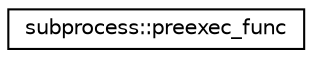 digraph "Graphical Class Hierarchy"
{
  edge [fontname="Helvetica",fontsize="10",labelfontname="Helvetica",labelfontsize="10"];
  node [fontname="Helvetica",fontsize="10",shape=record];
  rankdir="LR";
  Node0 [label="subprocess::preexec_func",height=0.2,width=0.4,color="black", fillcolor="white", style="filled",URL="$classsubprocess_1_1preexec__func.html"];
}
